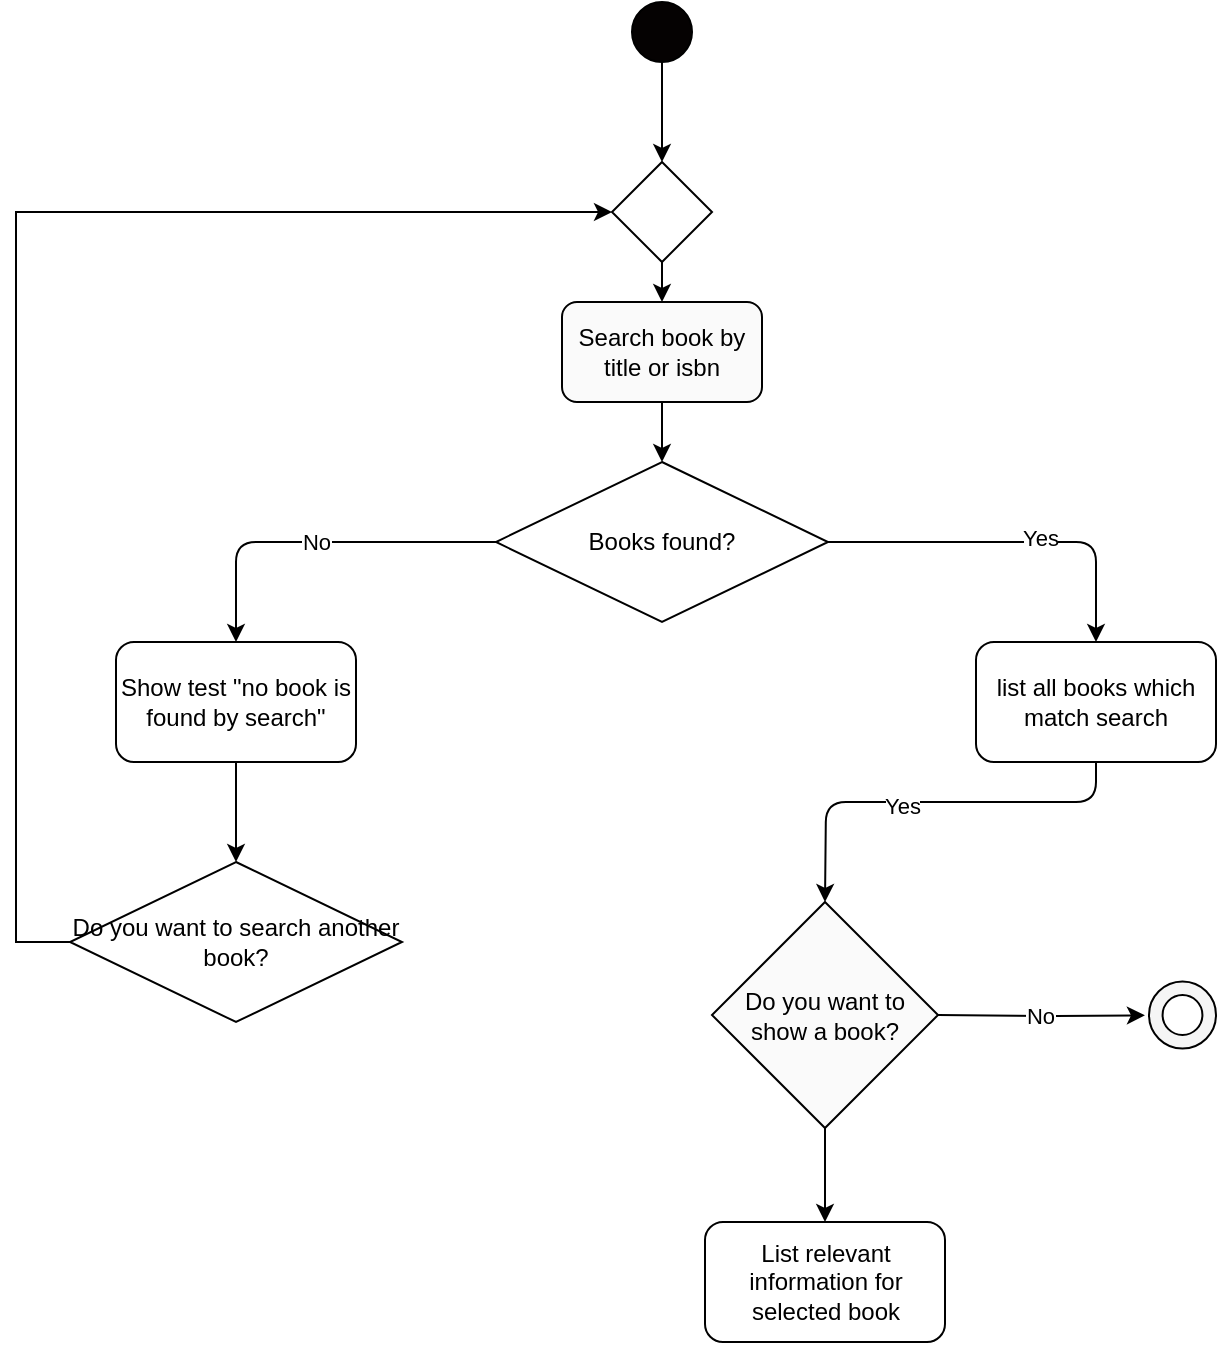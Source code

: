 <mxfile version="14.4.9" type="device"><diagram id="298w_fig0f8NR9WljMzD" name="Page-1"><mxGraphModel dx="813" dy="471" grid="1" gridSize="10" guides="1" tooltips="1" connect="1" arrows="1" fold="1" page="1" pageScale="1" pageWidth="827" pageHeight="1169" math="0" shadow="0"><root><mxCell id="0"/><mxCell id="1" parent="0"/><mxCell id="51O-gd0DoFLv_uZDK3E0-1" value="Books found?" style="rhombus;whiteSpace=wrap;html=1;" vertex="1" parent="1"><mxGeometry x="320" y="350" width="166" height="80" as="geometry"/></mxCell><mxCell id="51O-gd0DoFLv_uZDK3E0-2" value="Show test &quot;no book is found by search&quot;" style="rounded=1;whiteSpace=wrap;html=1;" vertex="1" parent="1"><mxGeometry x="130" y="440" width="120" height="60" as="geometry"/></mxCell><mxCell id="51O-gd0DoFLv_uZDK3E0-3" value="No" style="endArrow=classic;html=1;exitX=0;exitY=0.5;exitDx=0;exitDy=0;entryX=0.5;entryY=0;entryDx=0;entryDy=0;" edge="1" parent="1" source="51O-gd0DoFLv_uZDK3E0-1" target="51O-gd0DoFLv_uZDK3E0-2"><mxGeometry width="50" height="50" relative="1" as="geometry"><mxPoint x="390" y="240" as="sourcePoint"/><mxPoint x="180" y="390" as="targetPoint"/><Array as="points"><mxPoint x="190" y="390"/></Array></mxGeometry></mxCell><mxCell id="51O-gd0DoFLv_uZDK3E0-4" value="" style="endArrow=classic;html=1;exitX=1;exitY=0.5;exitDx=0;exitDy=0;entryX=0.5;entryY=0;entryDx=0;entryDy=0;" edge="1" parent="1" source="51O-gd0DoFLv_uZDK3E0-1" target="51O-gd0DoFLv_uZDK3E0-5"><mxGeometry width="50" height="50" relative="1" as="geometry"><mxPoint x="680" y="390" as="sourcePoint"/><mxPoint x="620" y="440" as="targetPoint"/><Array as="points"><mxPoint x="620" y="390"/></Array></mxGeometry></mxCell><mxCell id="51O-gd0DoFLv_uZDK3E0-16" value="Yes" style="edgeLabel;html=1;align=center;verticalAlign=middle;resizable=0;points=[];" vertex="1" connectable="0" parent="51O-gd0DoFLv_uZDK3E0-4"><mxGeometry x="0.147" y="2" relative="1" as="geometry"><mxPoint as="offset"/></mxGeometry></mxCell><mxCell id="51O-gd0DoFLv_uZDK3E0-5" value="list all books which match search" style="rounded=1;whiteSpace=wrap;html=1;" vertex="1" parent="1"><mxGeometry x="560" y="440" width="120" height="60" as="geometry"/></mxCell><mxCell id="51O-gd0DoFLv_uZDK3E0-6" value="" style="ellipse;whiteSpace=wrap;html=1;fillColor=#050202;" vertex="1" parent="1"><mxGeometry x="388" y="120" width="30" height="30" as="geometry"/></mxCell><mxCell id="51O-gd0DoFLv_uZDK3E0-7" value="" style="endArrow=classic;html=1;exitX=0.5;exitY=1;exitDx=0;exitDy=0;" edge="1" parent="1" source="51O-gd0DoFLv_uZDK3E0-6" target="51O-gd0DoFLv_uZDK3E0-8"><mxGeometry width="50" height="50" relative="1" as="geometry"><mxPoint x="390" y="240" as="sourcePoint"/><mxPoint x="403" y="200" as="targetPoint"/></mxGeometry></mxCell><mxCell id="51O-gd0DoFLv_uZDK3E0-8" value="" style="rhombus;whiteSpace=wrap;html=1;" vertex="1" parent="1"><mxGeometry x="378" y="200" width="50" height="50" as="geometry"/></mxCell><mxCell id="51O-gd0DoFLv_uZDK3E0-9" value="" style="endArrow=classic;html=1;entryX=0.5;entryY=0;entryDx=0;entryDy=0;" edge="1" parent="1" source="51O-gd0DoFLv_uZDK3E0-14" target="51O-gd0DoFLv_uZDK3E0-1"><mxGeometry width="50" height="50" relative="1" as="geometry"><mxPoint x="403" y="260" as="sourcePoint"/><mxPoint x="402.5" y="320" as="targetPoint"/></mxGeometry></mxCell><mxCell id="51O-gd0DoFLv_uZDK3E0-11" value="" style="endArrow=classic;html=1;entryX=0.5;entryY=0;entryDx=0;entryDy=0;" edge="1" parent="1" source="51O-gd0DoFLv_uZDK3E0-10"><mxGeometry width="50" height="50" relative="1" as="geometry"><mxPoint x="190" y="500" as="sourcePoint"/><mxPoint x="189.5" y="590" as="targetPoint"/></mxGeometry></mxCell><mxCell id="51O-gd0DoFLv_uZDK3E0-13" style="edgeStyle=orthogonalEdgeStyle;rounded=0;orthogonalLoop=1;jettySize=auto;html=1;entryX=0;entryY=0.5;entryDx=0;entryDy=0;" edge="1" parent="1" source="51O-gd0DoFLv_uZDK3E0-10" target="51O-gd0DoFLv_uZDK3E0-8"><mxGeometry relative="1" as="geometry"><mxPoint x="60" y="270" as="targetPoint"/><Array as="points"><mxPoint x="80" y="590"/><mxPoint x="80" y="225"/></Array></mxGeometry></mxCell><mxCell id="51O-gd0DoFLv_uZDK3E0-10" value="Do you want to search another book?" style="rhombus;whiteSpace=wrap;html=1;" vertex="1" parent="1"><mxGeometry x="107" y="550" width="166" height="80" as="geometry"/></mxCell><mxCell id="51O-gd0DoFLv_uZDK3E0-12" value="" style="endArrow=classic;html=1;entryX=0.5;entryY=0;entryDx=0;entryDy=0;" edge="1" parent="1" target="51O-gd0DoFLv_uZDK3E0-10"><mxGeometry width="50" height="50" relative="1" as="geometry"><mxPoint x="190" y="500" as="sourcePoint"/><mxPoint x="189.5" y="590" as="targetPoint"/></mxGeometry></mxCell><mxCell id="51O-gd0DoFLv_uZDK3E0-14" value="Search book by title or isbn" style="rounded=1;whiteSpace=wrap;html=1;fillColor=#FAFAFA;" vertex="1" parent="1"><mxGeometry x="353" y="270" width="100" height="50" as="geometry"/></mxCell><mxCell id="51O-gd0DoFLv_uZDK3E0-15" value="" style="endArrow=classic;html=1;entryX=0.5;entryY=0;entryDx=0;entryDy=0;exitX=0.5;exitY=1;exitDx=0;exitDy=0;" edge="1" parent="1" source="51O-gd0DoFLv_uZDK3E0-8" target="51O-gd0DoFLv_uZDK3E0-14"><mxGeometry width="50" height="50" relative="1" as="geometry"><mxPoint x="403" y="260" as="sourcePoint"/><mxPoint x="403" y="350" as="targetPoint"/></mxGeometry></mxCell><mxCell id="51O-gd0DoFLv_uZDK3E0-17" value="Do you want to show a book?" style="rhombus;whiteSpace=wrap;html=1;fillColor=#FAFAFA;" vertex="1" parent="1"><mxGeometry x="428" y="570" width="113" height="113" as="geometry"/></mxCell><mxCell id="51O-gd0DoFLv_uZDK3E0-18" value="" style="endArrow=classic;html=1;entryX=0.5;entryY=0;entryDx=0;entryDy=0;" edge="1" parent="1" target="51O-gd0DoFLv_uZDK3E0-17"><mxGeometry width="50" height="50" relative="1" as="geometry"><mxPoint x="620" y="500" as="sourcePoint"/><mxPoint x="630" y="450" as="targetPoint"/><Array as="points"><mxPoint x="620" y="520"/><mxPoint x="485" y="520"/></Array></mxGeometry></mxCell><mxCell id="51O-gd0DoFLv_uZDK3E0-19" value="Yes" style="edgeLabel;html=1;align=center;verticalAlign=middle;resizable=0;points=[];" vertex="1" connectable="0" parent="51O-gd0DoFLv_uZDK3E0-18"><mxGeometry x="0.147" y="2" relative="1" as="geometry"><mxPoint as="offset"/></mxGeometry></mxCell><mxCell id="51O-gd0DoFLv_uZDK3E0-22" value="No" style="endArrow=classic;html=1;exitX=1;exitY=0.5;exitDx=0;exitDy=0;entryX=-0.061;entryY=0.505;entryDx=0;entryDy=0;entryPerimeter=0;" edge="1" parent="1" source="51O-gd0DoFLv_uZDK3E0-17" target="51O-gd0DoFLv_uZDK3E0-23"><mxGeometry width="50" height="50" relative="1" as="geometry"><mxPoint x="330" y="400" as="sourcePoint"/><mxPoint x="650" y="627" as="targetPoint"/><Array as="points"><mxPoint x="590" y="627"/></Array></mxGeometry></mxCell><mxCell id="51O-gd0DoFLv_uZDK3E0-23" value="" style="verticalLabelPosition=bottom;verticalAlign=top;html=1;shape=mxgraph.basic.donut;dx=6.79;fillColor=#F5F5F5;" vertex="1" parent="1"><mxGeometry x="646.5" y="609.75" width="33.5" height="33.5" as="geometry"/></mxCell><mxCell id="51O-gd0DoFLv_uZDK3E0-24" value="List relevant information for selected book" style="rounded=1;whiteSpace=wrap;html=1;" vertex="1" parent="1"><mxGeometry x="424.5" y="730" width="120" height="60" as="geometry"/></mxCell><mxCell id="51O-gd0DoFLv_uZDK3E0-26" value="" style="endArrow=classic;html=1;exitX=0.5;exitY=1;exitDx=0;exitDy=0;entryX=0.5;entryY=0;entryDx=0;entryDy=0;" edge="1" parent="1" source="51O-gd0DoFLv_uZDK3E0-17" target="51O-gd0DoFLv_uZDK3E0-24"><mxGeometry width="50" height="50" relative="1" as="geometry"><mxPoint x="380" y="690" as="sourcePoint"/><mxPoint x="430" y="640" as="targetPoint"/></mxGeometry></mxCell></root></mxGraphModel></diagram></mxfile>